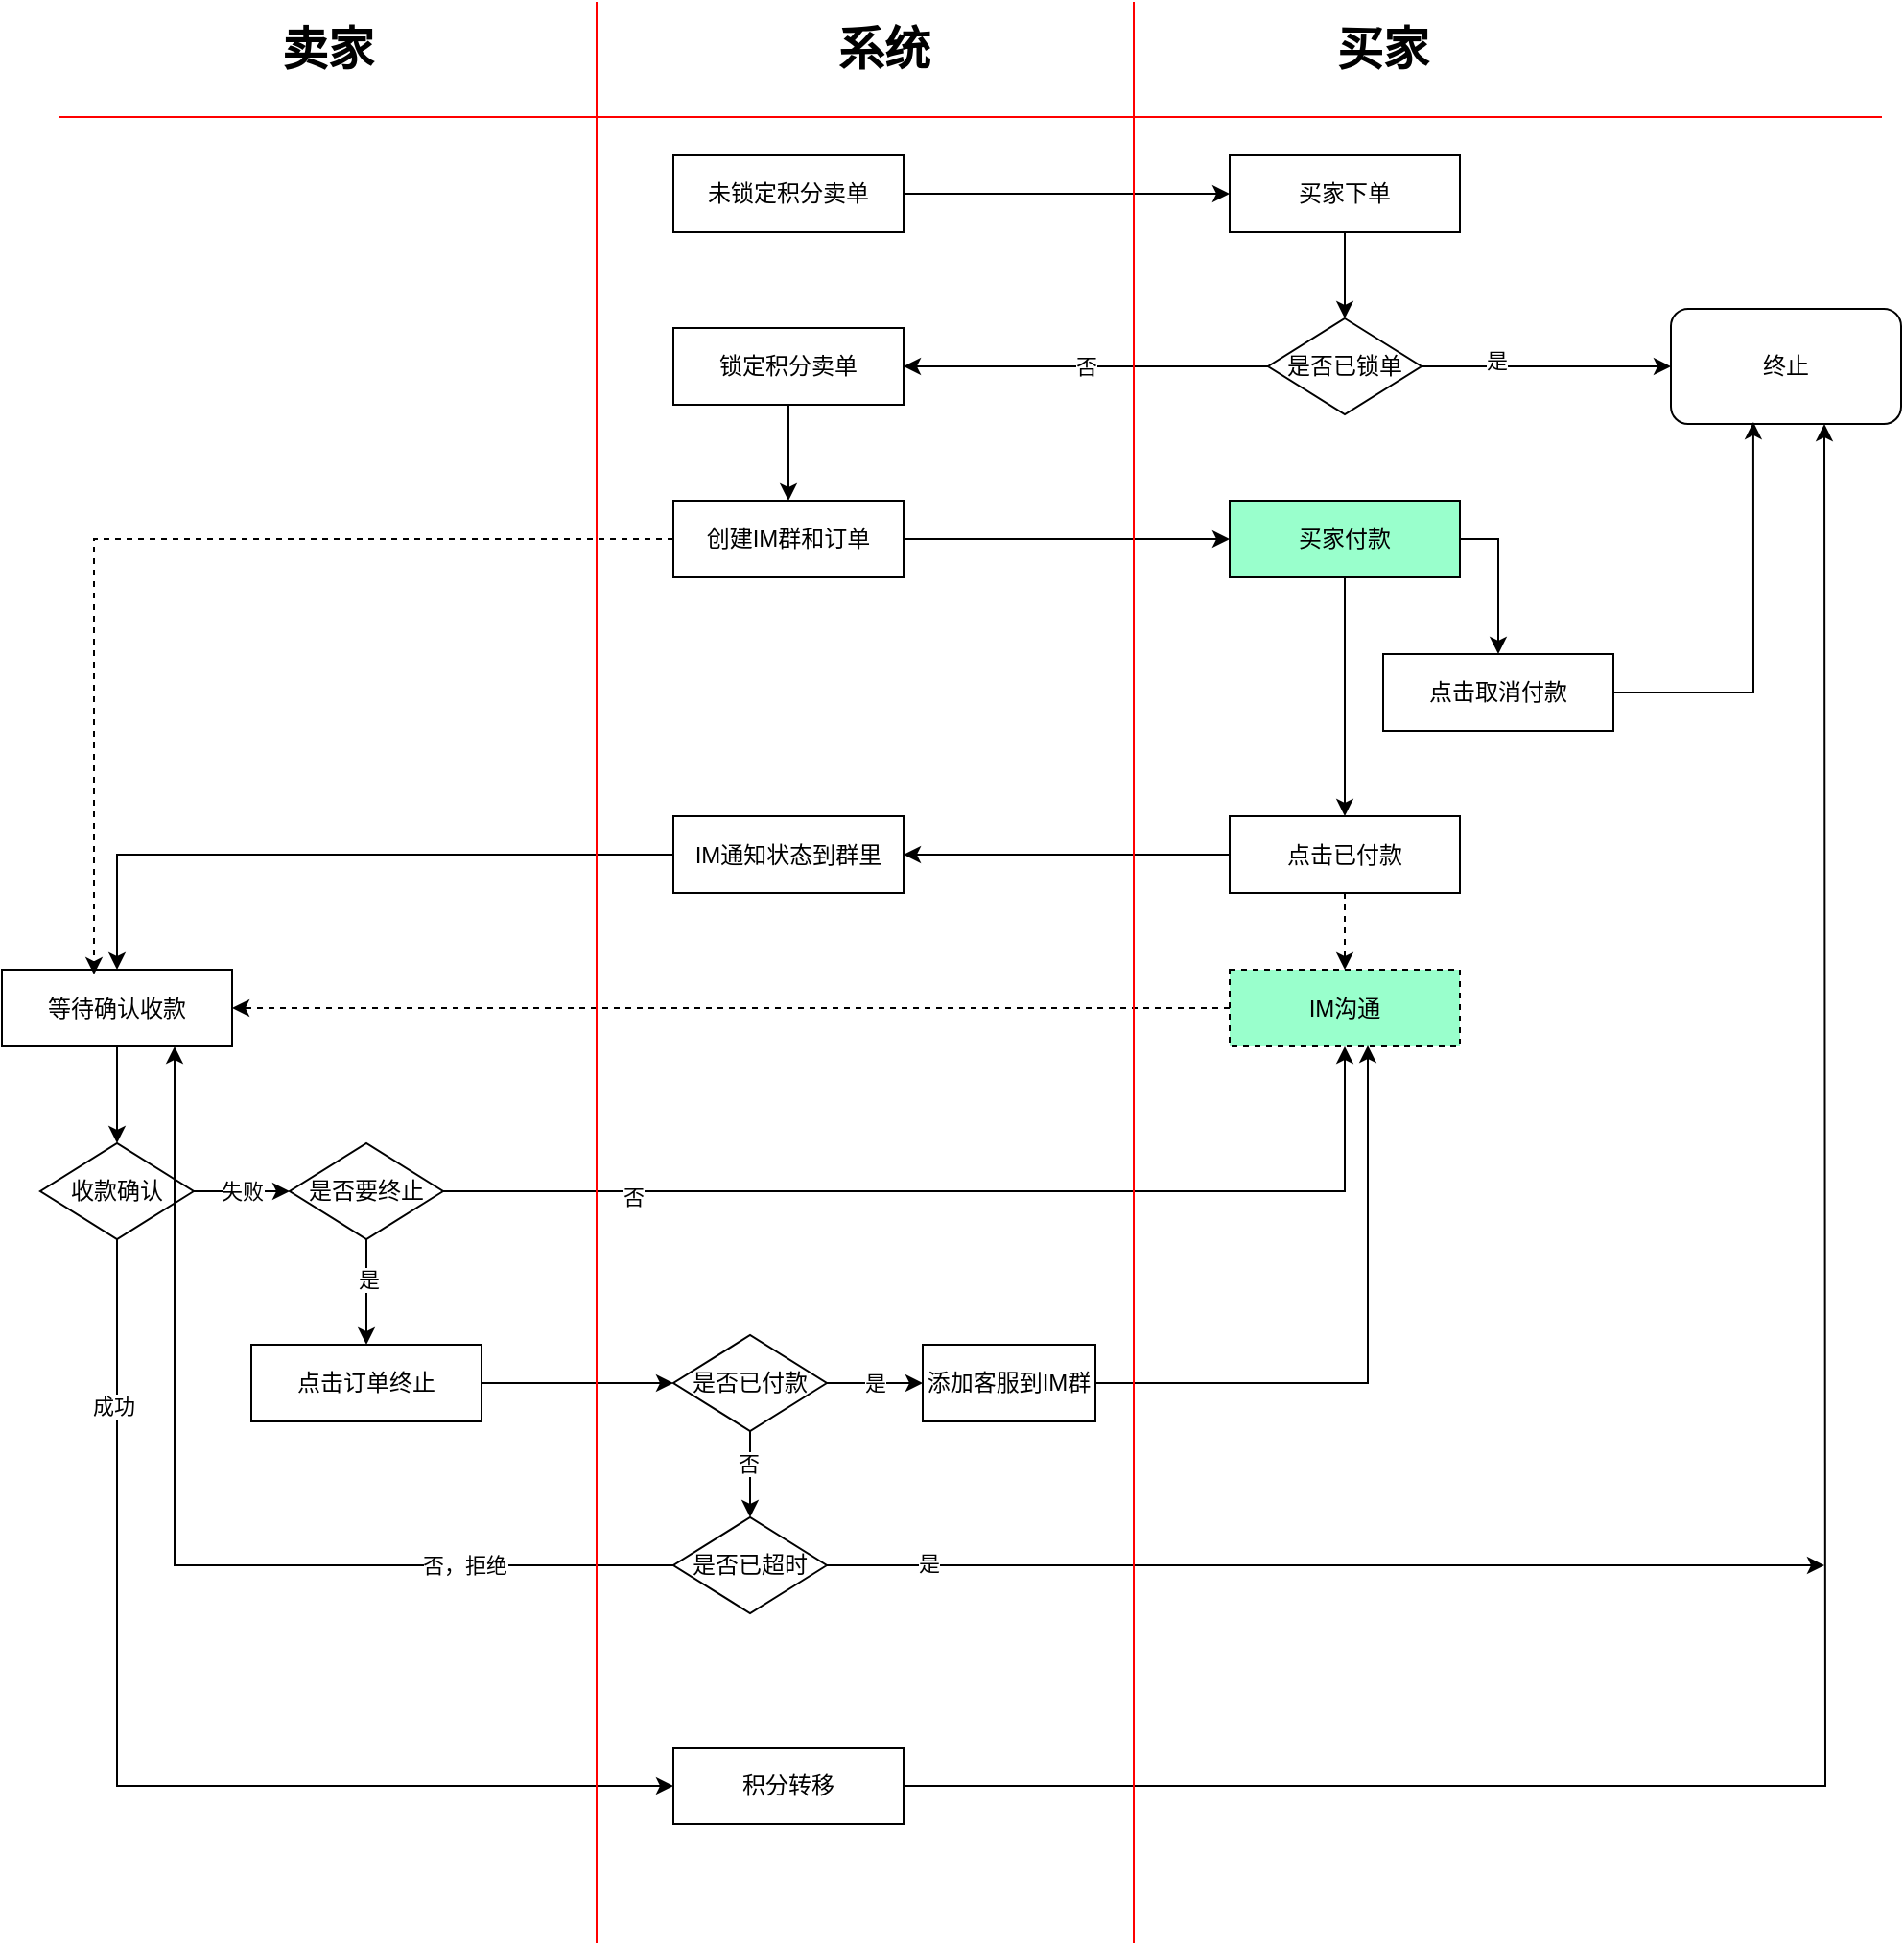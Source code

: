 <mxfile version="24.7.7">
  <diagram name="第 1 页" id="s9fELJTUidF0-A_7kJBX">
    <mxGraphModel dx="1781" dy="1723" grid="1" gridSize="10" guides="1" tooltips="1" connect="1" arrows="1" fold="1" page="1" pageScale="1" pageWidth="827" pageHeight="1169" math="0" shadow="0">
      <root>
        <mxCell id="0" />
        <mxCell id="1" parent="0" />
        <mxCell id="TlbL90M6Y9V8i7h1ZOgy-23" style="edgeStyle=orthogonalEdgeStyle;rounded=0;orthogonalLoop=1;jettySize=auto;html=1;exitX=1;exitY=0.5;exitDx=0;exitDy=0;entryX=0;entryY=0.5;entryDx=0;entryDy=0;" edge="1" parent="1" source="TlbL90M6Y9V8i7h1ZOgy-21" target="TlbL90M6Y9V8i7h1ZOgy-22">
          <mxGeometry relative="1" as="geometry" />
        </mxCell>
        <mxCell id="TlbL90M6Y9V8i7h1ZOgy-21" value="未锁定积分卖单" style="rounded=0;whiteSpace=wrap;html=1;" vertex="1" parent="1">
          <mxGeometry x="160" y="40" width="120" height="40" as="geometry" />
        </mxCell>
        <mxCell id="TlbL90M6Y9V8i7h1ZOgy-27" style="edgeStyle=orthogonalEdgeStyle;rounded=0;orthogonalLoop=1;jettySize=auto;html=1;exitX=0.5;exitY=1;exitDx=0;exitDy=0;entryX=0.5;entryY=0;entryDx=0;entryDy=0;" edge="1" parent="1" source="TlbL90M6Y9V8i7h1ZOgy-22" target="TlbL90M6Y9V8i7h1ZOgy-26">
          <mxGeometry relative="1" as="geometry" />
        </mxCell>
        <mxCell id="TlbL90M6Y9V8i7h1ZOgy-22" value="买家下单" style="rounded=0;whiteSpace=wrap;html=1;" vertex="1" parent="1">
          <mxGeometry x="450" y="40" width="120" height="40" as="geometry" />
        </mxCell>
        <mxCell id="TlbL90M6Y9V8i7h1ZOgy-75" style="edgeStyle=orthogonalEdgeStyle;rounded=0;orthogonalLoop=1;jettySize=auto;html=1;exitX=0.5;exitY=1;exitDx=0;exitDy=0;entryX=0.5;entryY=0;entryDx=0;entryDy=0;" edge="1" parent="1" source="TlbL90M6Y9V8i7h1ZOgy-24" target="TlbL90M6Y9V8i7h1ZOgy-74">
          <mxGeometry relative="1" as="geometry" />
        </mxCell>
        <mxCell id="TlbL90M6Y9V8i7h1ZOgy-24" value="锁定积分卖单" style="rounded=0;whiteSpace=wrap;html=1;" vertex="1" parent="1">
          <mxGeometry x="160" y="130" width="120" height="40" as="geometry" />
        </mxCell>
        <mxCell id="TlbL90M6Y9V8i7h1ZOgy-28" value="否" style="edgeStyle=orthogonalEdgeStyle;rounded=0;orthogonalLoop=1;jettySize=auto;html=1;exitX=0;exitY=0.5;exitDx=0;exitDy=0;entryX=1;entryY=0.5;entryDx=0;entryDy=0;" edge="1" parent="1" source="TlbL90M6Y9V8i7h1ZOgy-26" target="TlbL90M6Y9V8i7h1ZOgy-24">
          <mxGeometry relative="1" as="geometry" />
        </mxCell>
        <mxCell id="TlbL90M6Y9V8i7h1ZOgy-30" style="edgeStyle=orthogonalEdgeStyle;rounded=0;orthogonalLoop=1;jettySize=auto;html=1;exitX=1;exitY=0.5;exitDx=0;exitDy=0;entryX=0;entryY=0.5;entryDx=0;entryDy=0;" edge="1" parent="1" source="TlbL90M6Y9V8i7h1ZOgy-26" target="TlbL90M6Y9V8i7h1ZOgy-29">
          <mxGeometry relative="1" as="geometry" />
        </mxCell>
        <mxCell id="TlbL90M6Y9V8i7h1ZOgy-31" value="是" style="edgeLabel;html=1;align=center;verticalAlign=middle;resizable=0;points=[];" vertex="1" connectable="0" parent="TlbL90M6Y9V8i7h1ZOgy-30">
          <mxGeometry x="-0.4" y="3" relative="1" as="geometry">
            <mxPoint as="offset" />
          </mxGeometry>
        </mxCell>
        <mxCell id="TlbL90M6Y9V8i7h1ZOgy-26" value="是否已锁单" style="rhombus;whiteSpace=wrap;html=1;" vertex="1" parent="1">
          <mxGeometry x="470" y="125" width="80" height="50" as="geometry" />
        </mxCell>
        <mxCell id="TlbL90M6Y9V8i7h1ZOgy-29" value="终止" style="rounded=1;whiteSpace=wrap;html=1;" vertex="1" parent="1">
          <mxGeometry x="680" y="120" width="120" height="60" as="geometry" />
        </mxCell>
        <mxCell id="TlbL90M6Y9V8i7h1ZOgy-60" style="edgeStyle=orthogonalEdgeStyle;rounded=0;orthogonalLoop=1;jettySize=auto;html=1;exitX=1;exitY=0.5;exitDx=0;exitDy=0;entryX=0.5;entryY=0;entryDx=0;entryDy=0;" edge="1" parent="1" source="TlbL90M6Y9V8i7h1ZOgy-32" target="TlbL90M6Y9V8i7h1ZOgy-56">
          <mxGeometry relative="1" as="geometry" />
        </mxCell>
        <mxCell id="TlbL90M6Y9V8i7h1ZOgy-62" style="edgeStyle=orthogonalEdgeStyle;rounded=0;orthogonalLoop=1;jettySize=auto;html=1;exitX=0.5;exitY=1;exitDx=0;exitDy=0;entryX=0.5;entryY=0;entryDx=0;entryDy=0;" edge="1" parent="1" source="TlbL90M6Y9V8i7h1ZOgy-32" target="TlbL90M6Y9V8i7h1ZOgy-46">
          <mxGeometry relative="1" as="geometry" />
        </mxCell>
        <mxCell id="TlbL90M6Y9V8i7h1ZOgy-32" value="买家付款" style="rounded=0;whiteSpace=wrap;html=1;fillColor=#99FFCC;" vertex="1" parent="1">
          <mxGeometry x="450" y="220" width="120" height="40" as="geometry" />
        </mxCell>
        <mxCell id="TlbL90M6Y9V8i7h1ZOgy-38" style="edgeStyle=orthogonalEdgeStyle;rounded=0;orthogonalLoop=1;jettySize=auto;html=1;exitX=0;exitY=0.5;exitDx=0;exitDy=0;entryX=1;entryY=0.5;entryDx=0;entryDy=0;dashed=1;" edge="1" parent="1" source="TlbL90M6Y9V8i7h1ZOgy-35" target="TlbL90M6Y9V8i7h1ZOgy-37">
          <mxGeometry relative="1" as="geometry" />
        </mxCell>
        <mxCell id="TlbL90M6Y9V8i7h1ZOgy-35" value="IM沟通" style="rounded=0;whiteSpace=wrap;html=1;fillColor=#99FFCC;dashed=1;" vertex="1" parent="1">
          <mxGeometry x="450" y="464.5" width="120" height="40" as="geometry" />
        </mxCell>
        <mxCell id="TlbL90M6Y9V8i7h1ZOgy-65" style="edgeStyle=orthogonalEdgeStyle;rounded=0;orthogonalLoop=1;jettySize=auto;html=1;exitX=0.5;exitY=1;exitDx=0;exitDy=0;entryX=0;entryY=0.5;entryDx=0;entryDy=0;" edge="1" parent="1" source="TlbL90M6Y9V8i7h1ZOgy-37" target="TlbL90M6Y9V8i7h1ZOgy-63">
          <mxGeometry relative="1" as="geometry" />
        </mxCell>
        <mxCell id="TlbL90M6Y9V8i7h1ZOgy-37" value="等待确认收款" style="rounded=0;whiteSpace=wrap;html=1;" vertex="1" parent="1">
          <mxGeometry x="-190" y="464.5" width="120" height="40" as="geometry" />
        </mxCell>
        <mxCell id="TlbL90M6Y9V8i7h1ZOgy-42" style="edgeStyle=orthogonalEdgeStyle;rounded=0;orthogonalLoop=1;jettySize=auto;html=1;exitX=1;exitY=0.5;exitDx=0;exitDy=0;entryX=0.5;entryY=1;entryDx=0;entryDy=0;" edge="1" parent="1" source="TlbL90M6Y9V8i7h1ZOgy-39">
          <mxGeometry relative="1" as="geometry">
            <mxPoint x="300" y="890" as="sourcePoint" />
            <mxPoint x="760" y="180" as="targetPoint" />
          </mxGeometry>
        </mxCell>
        <mxCell id="TlbL90M6Y9V8i7h1ZOgy-39" value="积分转移" style="rounded=0;whiteSpace=wrap;html=1;" vertex="1" parent="1">
          <mxGeometry x="160" y="870" width="120" height="40" as="geometry" />
        </mxCell>
        <mxCell id="TlbL90M6Y9V8i7h1ZOgy-50" style="edgeStyle=orthogonalEdgeStyle;rounded=0;orthogonalLoop=1;jettySize=auto;html=1;exitX=0;exitY=0.5;exitDx=0;exitDy=0;entryX=1;entryY=0.5;entryDx=0;entryDy=0;" edge="1" parent="1" source="TlbL90M6Y9V8i7h1ZOgy-46" target="TlbL90M6Y9V8i7h1ZOgy-49">
          <mxGeometry relative="1" as="geometry" />
        </mxCell>
        <mxCell id="TlbL90M6Y9V8i7h1ZOgy-52" style="edgeStyle=orthogonalEdgeStyle;rounded=0;orthogonalLoop=1;jettySize=auto;html=1;exitX=0.5;exitY=1;exitDx=0;exitDy=0;entryX=0.5;entryY=0;entryDx=0;entryDy=0;dashed=1;" edge="1" parent="1" source="TlbL90M6Y9V8i7h1ZOgy-46" target="TlbL90M6Y9V8i7h1ZOgy-35">
          <mxGeometry relative="1" as="geometry" />
        </mxCell>
        <mxCell id="TlbL90M6Y9V8i7h1ZOgy-46" value="点击已付款" style="rounded=0;whiteSpace=wrap;html=1;" vertex="1" parent="1">
          <mxGeometry x="450" y="384.5" width="120" height="40" as="geometry" />
        </mxCell>
        <mxCell id="TlbL90M6Y9V8i7h1ZOgy-51" style="edgeStyle=orthogonalEdgeStyle;rounded=0;orthogonalLoop=1;jettySize=auto;html=1;exitX=0;exitY=0.5;exitDx=0;exitDy=0;entryX=0.5;entryY=0;entryDx=0;entryDy=0;" edge="1" parent="1" source="TlbL90M6Y9V8i7h1ZOgy-49" target="TlbL90M6Y9V8i7h1ZOgy-37">
          <mxGeometry relative="1" as="geometry" />
        </mxCell>
        <mxCell id="TlbL90M6Y9V8i7h1ZOgy-49" value="IM通知状态到群里" style="rounded=0;whiteSpace=wrap;html=1;" vertex="1" parent="1">
          <mxGeometry x="160" y="384.5" width="120" height="40" as="geometry" />
        </mxCell>
        <mxCell id="TlbL90M6Y9V8i7h1ZOgy-56" value="点击取消付款" style="rounded=0;whiteSpace=wrap;html=1;" vertex="1" parent="1">
          <mxGeometry x="530" y="300" width="120" height="40" as="geometry" />
        </mxCell>
        <mxCell id="TlbL90M6Y9V8i7h1ZOgy-58" style="edgeStyle=orthogonalEdgeStyle;rounded=0;orthogonalLoop=1;jettySize=auto;html=1;exitX=1;exitY=0.5;exitDx=0;exitDy=0;entryX=0.358;entryY=0.983;entryDx=0;entryDy=0;entryPerimeter=0;" edge="1" parent="1" source="TlbL90M6Y9V8i7h1ZOgy-56" target="TlbL90M6Y9V8i7h1ZOgy-29">
          <mxGeometry relative="1" as="geometry" />
        </mxCell>
        <mxCell id="TlbL90M6Y9V8i7h1ZOgy-66" style="edgeStyle=orthogonalEdgeStyle;rounded=0;orthogonalLoop=1;jettySize=auto;html=1;exitX=1;exitY=0.5;exitDx=0;exitDy=0;entryX=0;entryY=0.5;entryDx=0;entryDy=0;" edge="1" parent="1" source="TlbL90M6Y9V8i7h1ZOgy-63" target="TlbL90M6Y9V8i7h1ZOgy-39">
          <mxGeometry relative="1" as="geometry" />
        </mxCell>
        <mxCell id="TlbL90M6Y9V8i7h1ZOgy-67" value="成功" style="edgeLabel;html=1;align=center;verticalAlign=middle;resizable=0;points=[];" vertex="1" connectable="0" parent="TlbL90M6Y9V8i7h1ZOgy-66">
          <mxGeometry x="-0.7" y="-2" relative="1" as="geometry">
            <mxPoint as="offset" />
          </mxGeometry>
        </mxCell>
        <mxCell id="TlbL90M6Y9V8i7h1ZOgy-71" value="失败" style="edgeStyle=orthogonalEdgeStyle;rounded=0;orthogonalLoop=1;jettySize=auto;html=1;exitX=0.5;exitY=0;exitDx=0;exitDy=0;entryX=0.5;entryY=1;entryDx=0;entryDy=0;" edge="1" parent="1" source="TlbL90M6Y9V8i7h1ZOgy-63" target="TlbL90M6Y9V8i7h1ZOgy-70">
          <mxGeometry relative="1" as="geometry" />
        </mxCell>
        <mxCell id="TlbL90M6Y9V8i7h1ZOgy-63" value="收款确认" style="rhombus;whiteSpace=wrap;html=1;direction=south;" vertex="1" parent="1">
          <mxGeometry x="-170" y="555" width="80" height="50" as="geometry" />
        </mxCell>
        <mxCell id="TlbL90M6Y9V8i7h1ZOgy-72" style="edgeStyle=orthogonalEdgeStyle;rounded=0;orthogonalLoop=1;jettySize=auto;html=1;exitX=0.5;exitY=0;exitDx=0;exitDy=0;entryX=0.5;entryY=1;entryDx=0;entryDy=0;" edge="1" parent="1" source="TlbL90M6Y9V8i7h1ZOgy-70" target="TlbL90M6Y9V8i7h1ZOgy-35">
          <mxGeometry relative="1" as="geometry" />
        </mxCell>
        <mxCell id="TlbL90M6Y9V8i7h1ZOgy-73" value="否" style="edgeLabel;html=1;align=center;verticalAlign=middle;resizable=0;points=[];" vertex="1" connectable="0" parent="TlbL90M6Y9V8i7h1ZOgy-72">
          <mxGeometry x="-0.639" y="-3" relative="1" as="geometry">
            <mxPoint as="offset" />
          </mxGeometry>
        </mxCell>
        <mxCell id="TlbL90M6Y9V8i7h1ZOgy-79" style="edgeStyle=orthogonalEdgeStyle;rounded=0;orthogonalLoop=1;jettySize=auto;html=1;exitX=1;exitY=0.5;exitDx=0;exitDy=0;entryX=0.5;entryY=0;entryDx=0;entryDy=0;" edge="1" parent="1" source="TlbL90M6Y9V8i7h1ZOgy-70" target="TlbL90M6Y9V8i7h1ZOgy-78">
          <mxGeometry relative="1" as="geometry" />
        </mxCell>
        <mxCell id="TlbL90M6Y9V8i7h1ZOgy-80" value="是" style="edgeLabel;html=1;align=center;verticalAlign=middle;resizable=0;points=[];" vertex="1" connectable="0" parent="TlbL90M6Y9V8i7h1ZOgy-79">
          <mxGeometry x="-0.25" y="1" relative="1" as="geometry">
            <mxPoint as="offset" />
          </mxGeometry>
        </mxCell>
        <mxCell id="TlbL90M6Y9V8i7h1ZOgy-70" value="是否要终止" style="rhombus;whiteSpace=wrap;html=1;direction=south;" vertex="1" parent="1">
          <mxGeometry x="-40" y="555" width="80" height="50" as="geometry" />
        </mxCell>
        <mxCell id="TlbL90M6Y9V8i7h1ZOgy-76" style="edgeStyle=orthogonalEdgeStyle;rounded=0;orthogonalLoop=1;jettySize=auto;html=1;exitX=1;exitY=0.5;exitDx=0;exitDy=0;entryX=0;entryY=0.5;entryDx=0;entryDy=0;" edge="1" parent="1" source="TlbL90M6Y9V8i7h1ZOgy-74" target="TlbL90M6Y9V8i7h1ZOgy-32">
          <mxGeometry relative="1" as="geometry" />
        </mxCell>
        <mxCell id="TlbL90M6Y9V8i7h1ZOgy-74" value="创建IM群和订单" style="rounded=0;whiteSpace=wrap;html=1;" vertex="1" parent="1">
          <mxGeometry x="160" y="220" width="120" height="40" as="geometry" />
        </mxCell>
        <mxCell id="TlbL90M6Y9V8i7h1ZOgy-77" style="edgeStyle=orthogonalEdgeStyle;rounded=0;orthogonalLoop=1;jettySize=auto;html=1;exitX=0;exitY=0.5;exitDx=0;exitDy=0;dashed=1;entryX=0.4;entryY=0.063;entryDx=0;entryDy=0;entryPerimeter=0;" edge="1" parent="1" source="TlbL90M6Y9V8i7h1ZOgy-74" target="TlbL90M6Y9V8i7h1ZOgy-37">
          <mxGeometry relative="1" as="geometry">
            <mxPoint x="-61" y="460" as="targetPoint" />
          </mxGeometry>
        </mxCell>
        <mxCell id="TlbL90M6Y9V8i7h1ZOgy-82" style="edgeStyle=orthogonalEdgeStyle;rounded=0;orthogonalLoop=1;jettySize=auto;html=1;exitX=1;exitY=0.5;exitDx=0;exitDy=0;entryX=0.5;entryY=1;entryDx=0;entryDy=0;" edge="1" parent="1" source="TlbL90M6Y9V8i7h1ZOgy-78" target="TlbL90M6Y9V8i7h1ZOgy-81">
          <mxGeometry relative="1" as="geometry" />
        </mxCell>
        <mxCell id="TlbL90M6Y9V8i7h1ZOgy-78" value="点击订单终止" style="rounded=0;whiteSpace=wrap;html=1;" vertex="1" parent="1">
          <mxGeometry x="-60" y="660" width="120" height="40" as="geometry" />
        </mxCell>
        <mxCell id="TlbL90M6Y9V8i7h1ZOgy-84" style="edgeStyle=orthogonalEdgeStyle;rounded=0;orthogonalLoop=1;jettySize=auto;html=1;exitX=1;exitY=0.5;exitDx=0;exitDy=0;entryX=0;entryY=0.5;entryDx=0;entryDy=0;" edge="1" parent="1" source="TlbL90M6Y9V8i7h1ZOgy-81" target="TlbL90M6Y9V8i7h1ZOgy-83">
          <mxGeometry relative="1" as="geometry" />
        </mxCell>
        <mxCell id="TlbL90M6Y9V8i7h1ZOgy-85" value="否" style="edgeLabel;html=1;align=center;verticalAlign=middle;resizable=0;points=[];" vertex="1" connectable="0" parent="TlbL90M6Y9V8i7h1ZOgy-84">
          <mxGeometry x="-0.244" y="-1" relative="1" as="geometry">
            <mxPoint as="offset" />
          </mxGeometry>
        </mxCell>
        <mxCell id="TlbL90M6Y9V8i7h1ZOgy-87" value="是" style="edgeStyle=orthogonalEdgeStyle;rounded=0;orthogonalLoop=1;jettySize=auto;html=1;exitX=0.5;exitY=0;exitDx=0;exitDy=0;entryX=0;entryY=0.5;entryDx=0;entryDy=0;" edge="1" parent="1" source="TlbL90M6Y9V8i7h1ZOgy-81" target="TlbL90M6Y9V8i7h1ZOgy-86">
          <mxGeometry relative="1" as="geometry" />
        </mxCell>
        <mxCell id="TlbL90M6Y9V8i7h1ZOgy-81" value="是否已付款" style="rhombus;whiteSpace=wrap;html=1;direction=south;" vertex="1" parent="1">
          <mxGeometry x="160" y="655" width="80" height="50" as="geometry" />
        </mxCell>
        <mxCell id="TlbL90M6Y9V8i7h1ZOgy-89" style="edgeStyle=orthogonalEdgeStyle;rounded=0;orthogonalLoop=1;jettySize=auto;html=1;exitX=0.5;exitY=0;exitDx=0;exitDy=0;" edge="1" parent="1" source="TlbL90M6Y9V8i7h1ZOgy-83">
          <mxGeometry relative="1" as="geometry">
            <mxPoint x="760" y="775" as="targetPoint" />
          </mxGeometry>
        </mxCell>
        <mxCell id="TlbL90M6Y9V8i7h1ZOgy-90" value="是" style="edgeLabel;html=1;align=center;verticalAlign=middle;resizable=0;points=[];" vertex="1" connectable="0" parent="TlbL90M6Y9V8i7h1ZOgy-89">
          <mxGeometry x="-0.796" y="1" relative="1" as="geometry">
            <mxPoint as="offset" />
          </mxGeometry>
        </mxCell>
        <mxCell id="TlbL90M6Y9V8i7h1ZOgy-94" style="edgeStyle=orthogonalEdgeStyle;rounded=0;orthogonalLoop=1;jettySize=auto;html=1;exitX=0.5;exitY=1;exitDx=0;exitDy=0;entryX=0.75;entryY=1;entryDx=0;entryDy=0;" edge="1" parent="1" source="TlbL90M6Y9V8i7h1ZOgy-83" target="TlbL90M6Y9V8i7h1ZOgy-37">
          <mxGeometry relative="1" as="geometry" />
        </mxCell>
        <mxCell id="TlbL90M6Y9V8i7h1ZOgy-95" value="否，拒绝" style="edgeLabel;html=1;align=center;verticalAlign=middle;resizable=0;points=[];" vertex="1" connectable="0" parent="TlbL90M6Y9V8i7h1ZOgy-94">
          <mxGeometry x="-0.589" relative="1" as="geometry">
            <mxPoint as="offset" />
          </mxGeometry>
        </mxCell>
        <mxCell id="TlbL90M6Y9V8i7h1ZOgy-83" value="是否已超时" style="rhombus;whiteSpace=wrap;html=1;direction=south;" vertex="1" parent="1">
          <mxGeometry x="160" y="750" width="80" height="50" as="geometry" />
        </mxCell>
        <mxCell id="TlbL90M6Y9V8i7h1ZOgy-86" value="添加客服到IM群" style="rounded=0;whiteSpace=wrap;html=1;" vertex="1" parent="1">
          <mxGeometry x="290" y="660" width="90" height="40" as="geometry" />
        </mxCell>
        <mxCell id="TlbL90M6Y9V8i7h1ZOgy-88" style="edgeStyle=orthogonalEdgeStyle;rounded=0;orthogonalLoop=1;jettySize=auto;html=1;exitX=1;exitY=0.5;exitDx=0;exitDy=0;entryX=0.6;entryY=0.988;entryDx=0;entryDy=0;entryPerimeter=0;" edge="1" parent="1" source="TlbL90M6Y9V8i7h1ZOgy-86" target="TlbL90M6Y9V8i7h1ZOgy-35">
          <mxGeometry relative="1" as="geometry" />
        </mxCell>
        <mxCell id="TlbL90M6Y9V8i7h1ZOgy-97" value="" style="endArrow=none;html=1;rounded=0;strokeColor=#FF0000;" edge="1" parent="1">
          <mxGeometry width="50" height="50" relative="1" as="geometry">
            <mxPoint x="120" y="972" as="sourcePoint" />
            <mxPoint x="120" y="-40" as="targetPoint" />
          </mxGeometry>
        </mxCell>
        <mxCell id="TlbL90M6Y9V8i7h1ZOgy-98" value="" style="endArrow=none;html=1;rounded=0;strokeColor=#FF0000;" edge="1" parent="1">
          <mxGeometry width="50" height="50" relative="1" as="geometry">
            <mxPoint x="400" y="972" as="sourcePoint" />
            <mxPoint x="400" y="-40" as="targetPoint" />
          </mxGeometry>
        </mxCell>
        <mxCell id="TlbL90M6Y9V8i7h1ZOgy-99" value="卖家" style="text;html=1;align=center;verticalAlign=middle;whiteSpace=wrap;rounded=0;fontStyle=1;fontSize=24;" vertex="1" parent="1">
          <mxGeometry x="-50" y="-30" width="60" height="30" as="geometry" />
        </mxCell>
        <mxCell id="TlbL90M6Y9V8i7h1ZOgy-100" value="系统" style="text;html=1;align=center;verticalAlign=middle;whiteSpace=wrap;rounded=0;fontStyle=1;fontSize=24;" vertex="1" parent="1">
          <mxGeometry x="240" y="-30" width="60" height="30" as="geometry" />
        </mxCell>
        <mxCell id="TlbL90M6Y9V8i7h1ZOgy-101" value="买家" style="text;html=1;align=center;verticalAlign=middle;whiteSpace=wrap;rounded=0;fontStyle=1;fontSize=24;" vertex="1" parent="1">
          <mxGeometry x="500" y="-30" width="60" height="30" as="geometry" />
        </mxCell>
        <mxCell id="TlbL90M6Y9V8i7h1ZOgy-102" value="" style="endArrow=none;html=1;rounded=0;strokeColor=#FF0000;" edge="1" parent="1">
          <mxGeometry width="50" height="50" relative="1" as="geometry">
            <mxPoint x="-160" y="20" as="sourcePoint" />
            <mxPoint x="790" y="20" as="targetPoint" />
          </mxGeometry>
        </mxCell>
      </root>
    </mxGraphModel>
  </diagram>
</mxfile>
